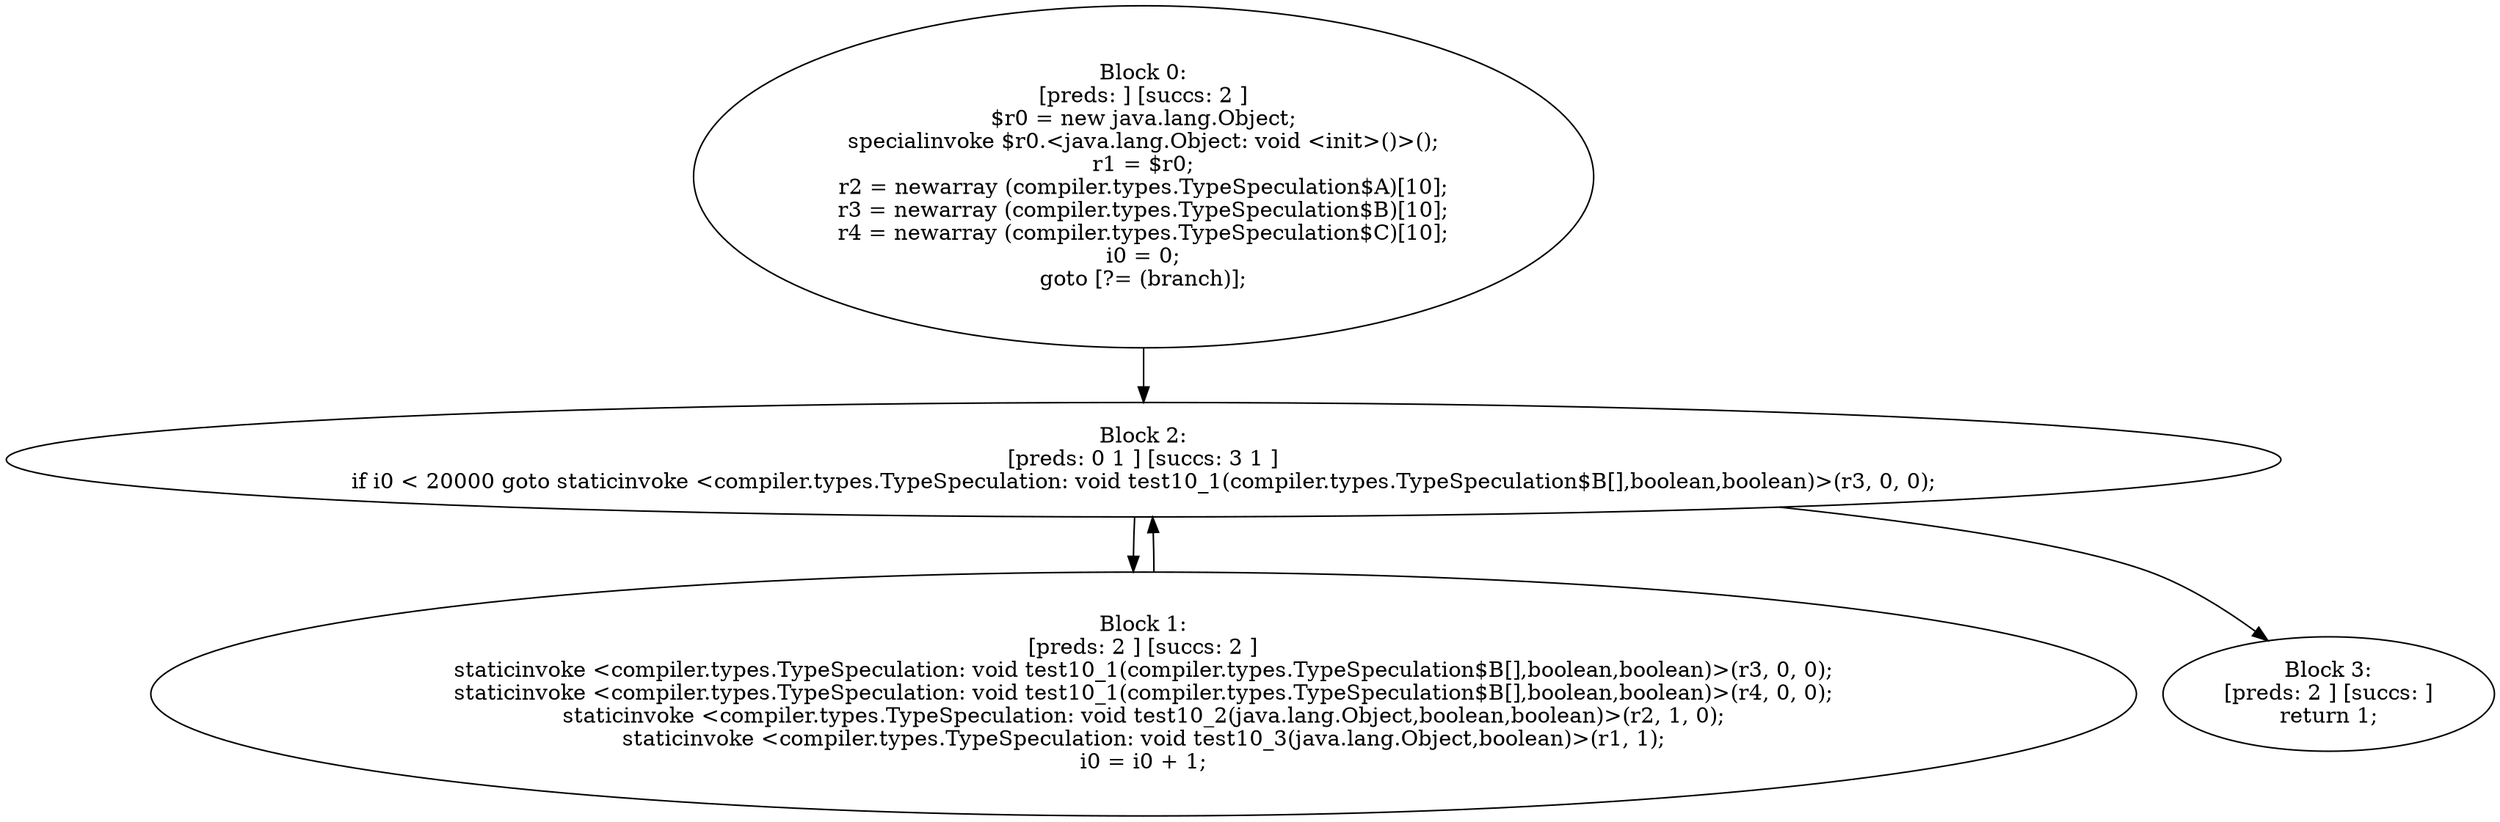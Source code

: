 digraph "unitGraph" {
    "Block 0:
[preds: ] [succs: 2 ]
$r0 = new java.lang.Object;
specialinvoke $r0.<java.lang.Object: void <init>()>();
r1 = $r0;
r2 = newarray (compiler.types.TypeSpeculation$A)[10];
r3 = newarray (compiler.types.TypeSpeculation$B)[10];
r4 = newarray (compiler.types.TypeSpeculation$C)[10];
i0 = 0;
goto [?= (branch)];
"
    "Block 1:
[preds: 2 ] [succs: 2 ]
staticinvoke <compiler.types.TypeSpeculation: void test10_1(compiler.types.TypeSpeculation$B[],boolean,boolean)>(r3, 0, 0);
staticinvoke <compiler.types.TypeSpeculation: void test10_1(compiler.types.TypeSpeculation$B[],boolean,boolean)>(r4, 0, 0);
staticinvoke <compiler.types.TypeSpeculation: void test10_2(java.lang.Object,boolean,boolean)>(r2, 1, 0);
staticinvoke <compiler.types.TypeSpeculation: void test10_3(java.lang.Object,boolean)>(r1, 1);
i0 = i0 + 1;
"
    "Block 2:
[preds: 0 1 ] [succs: 3 1 ]
if i0 < 20000 goto staticinvoke <compiler.types.TypeSpeculation: void test10_1(compiler.types.TypeSpeculation$B[],boolean,boolean)>(r3, 0, 0);
"
    "Block 3:
[preds: 2 ] [succs: ]
return 1;
"
    "Block 0:
[preds: ] [succs: 2 ]
$r0 = new java.lang.Object;
specialinvoke $r0.<java.lang.Object: void <init>()>();
r1 = $r0;
r2 = newarray (compiler.types.TypeSpeculation$A)[10];
r3 = newarray (compiler.types.TypeSpeculation$B)[10];
r4 = newarray (compiler.types.TypeSpeculation$C)[10];
i0 = 0;
goto [?= (branch)];
"->"Block 2:
[preds: 0 1 ] [succs: 3 1 ]
if i0 < 20000 goto staticinvoke <compiler.types.TypeSpeculation: void test10_1(compiler.types.TypeSpeculation$B[],boolean,boolean)>(r3, 0, 0);
";
    "Block 1:
[preds: 2 ] [succs: 2 ]
staticinvoke <compiler.types.TypeSpeculation: void test10_1(compiler.types.TypeSpeculation$B[],boolean,boolean)>(r3, 0, 0);
staticinvoke <compiler.types.TypeSpeculation: void test10_1(compiler.types.TypeSpeculation$B[],boolean,boolean)>(r4, 0, 0);
staticinvoke <compiler.types.TypeSpeculation: void test10_2(java.lang.Object,boolean,boolean)>(r2, 1, 0);
staticinvoke <compiler.types.TypeSpeculation: void test10_3(java.lang.Object,boolean)>(r1, 1);
i0 = i0 + 1;
"->"Block 2:
[preds: 0 1 ] [succs: 3 1 ]
if i0 < 20000 goto staticinvoke <compiler.types.TypeSpeculation: void test10_1(compiler.types.TypeSpeculation$B[],boolean,boolean)>(r3, 0, 0);
";
    "Block 2:
[preds: 0 1 ] [succs: 3 1 ]
if i0 < 20000 goto staticinvoke <compiler.types.TypeSpeculation: void test10_1(compiler.types.TypeSpeculation$B[],boolean,boolean)>(r3, 0, 0);
"->"Block 3:
[preds: 2 ] [succs: ]
return 1;
";
    "Block 2:
[preds: 0 1 ] [succs: 3 1 ]
if i0 < 20000 goto staticinvoke <compiler.types.TypeSpeculation: void test10_1(compiler.types.TypeSpeculation$B[],boolean,boolean)>(r3, 0, 0);
"->"Block 1:
[preds: 2 ] [succs: 2 ]
staticinvoke <compiler.types.TypeSpeculation: void test10_1(compiler.types.TypeSpeculation$B[],boolean,boolean)>(r3, 0, 0);
staticinvoke <compiler.types.TypeSpeculation: void test10_1(compiler.types.TypeSpeculation$B[],boolean,boolean)>(r4, 0, 0);
staticinvoke <compiler.types.TypeSpeculation: void test10_2(java.lang.Object,boolean,boolean)>(r2, 1, 0);
staticinvoke <compiler.types.TypeSpeculation: void test10_3(java.lang.Object,boolean)>(r1, 1);
i0 = i0 + 1;
";
}
